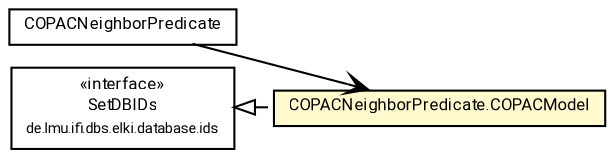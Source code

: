 #!/usr/local/bin/dot
#
# Class diagram 
# Generated by UMLGraph version R5_7_2-60-g0e99a6 (http://www.spinellis.gr/umlgraph/)
#

digraph G {
	graph [fontnames="svg"]
	edge [fontname="Roboto",fontsize=7,labelfontname="Roboto",labelfontsize=7,color="black"];
	node [fontname="Roboto",fontcolor="black",fontsize=8,shape=plaintext,margin=0,width=0,height=0];
	nodesep=0.15;
	ranksep=0.25;
	rankdir=LR;
	// de.lmu.ifi.dbs.elki.algorithm.clustering.gdbscan.COPACNeighborPredicate<V extends de.lmu.ifi.dbs.elki.data.NumberVector>
	c2180816 [label=<<table title="de.lmu.ifi.dbs.elki.algorithm.clustering.gdbscan.COPACNeighborPredicate" border="0" cellborder="1" cellspacing="0" cellpadding="2" href="COPACNeighborPredicate.html" target="_parent">
		<tr><td><table border="0" cellspacing="0" cellpadding="1">
		<tr><td align="center" balign="center"> <font face="Roboto">COPACNeighborPredicate</font> </td></tr>
		</table></td></tr>
		</table>>, URL="COPACNeighborPredicate.html"];
	// de.lmu.ifi.dbs.elki.algorithm.clustering.gdbscan.COPACNeighborPredicate.COPACModel
	c2180817 [label=<<table title="de.lmu.ifi.dbs.elki.algorithm.clustering.gdbscan.COPACNeighborPredicate.COPACModel" border="0" cellborder="1" cellspacing="0" cellpadding="2" bgcolor="lemonChiffon" href="COPACNeighborPredicate.COPACModel.html" target="_parent">
		<tr><td><table border="0" cellspacing="0" cellpadding="1">
		<tr><td align="center" balign="center"> <font face="Roboto">COPACNeighborPredicate.COPACModel</font> </td></tr>
		</table></td></tr>
		</table>>, URL="COPACNeighborPredicate.COPACModel.html"];
	// de.lmu.ifi.dbs.elki.database.ids.SetDBIDs
	c2181156 [label=<<table title="de.lmu.ifi.dbs.elki.database.ids.SetDBIDs" border="0" cellborder="1" cellspacing="0" cellpadding="2" href="../../../database/ids/SetDBIDs.html" target="_parent">
		<tr><td><table border="0" cellspacing="0" cellpadding="1">
		<tr><td align="center" balign="center"> &#171;interface&#187; </td></tr>
		<tr><td align="center" balign="center"> <font face="Roboto">SetDBIDs</font> </td></tr>
		<tr><td align="center" balign="center"> <font face="Roboto" point-size="7.0">de.lmu.ifi.dbs.elki.database.ids</font> </td></tr>
		</table></td></tr>
		</table>>, URL="../../../database/ids/SetDBIDs.html"];
	// de.lmu.ifi.dbs.elki.algorithm.clustering.gdbscan.COPACNeighborPredicate<V extends de.lmu.ifi.dbs.elki.data.NumberVector> navassoc de.lmu.ifi.dbs.elki.algorithm.clustering.gdbscan.COPACNeighborPredicate.COPACModel
	c2180816 -> c2180817 [arrowhead=open,weight=1];
	// de.lmu.ifi.dbs.elki.algorithm.clustering.gdbscan.COPACNeighborPredicate.COPACModel implements de.lmu.ifi.dbs.elki.database.ids.SetDBIDs
	c2181156 -> c2180817 [arrowtail=empty,style=dashed,dir=back,weight=9];
}

